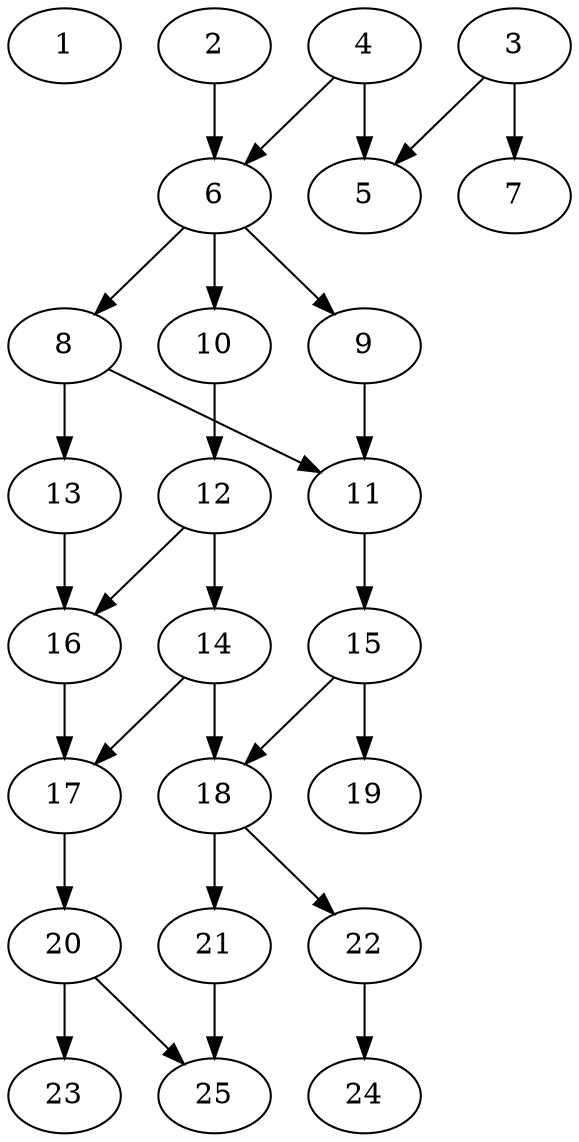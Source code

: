 // DAG automatically generated by daggen at Thu Oct  3 14:00:40 2019
// ./daggen --dot -n 25 --ccr 0.5 --fat 0.5 --regular 0.9 --density 0.5 --mindata 5242880 --maxdata 52428800 
digraph G {
  1 [size="23300096", alpha="0.10", expect_size="11650048"] 
  2 [size="50733056", alpha="0.16", expect_size="25366528"] 
  2 -> 6 [size ="25366528"]
  3 [size="99518464", alpha="0.09", expect_size="49759232"] 
  3 -> 5 [size ="49759232"]
  3 -> 7 [size ="49759232"]
  4 [size="44357632", alpha="0.13", expect_size="22178816"] 
  4 -> 5 [size ="22178816"]
  4 -> 6 [size ="22178816"]
  5 [size="13107200", alpha="0.10", expect_size="6553600"] 
  6 [size="100880384", alpha="0.02", expect_size="50440192"] 
  6 -> 8 [size ="50440192"]
  6 -> 9 [size ="50440192"]
  6 -> 10 [size ="50440192"]
  7 [size="46696448", alpha="0.13", expect_size="23348224"] 
  8 [size="65912832", alpha="0.07", expect_size="32956416"] 
  8 -> 11 [size ="32956416"]
  8 -> 13 [size ="32956416"]
  9 [size="93026304", alpha="0.08", expect_size="46513152"] 
  9 -> 11 [size ="46513152"]
  10 [size="18139136", alpha="0.11", expect_size="9069568"] 
  10 -> 12 [size ="9069568"]
  11 [size="65538048", alpha="0.04", expect_size="32769024"] 
  11 -> 15 [size ="32769024"]
  12 [size="18075648", alpha="0.07", expect_size="9037824"] 
  12 -> 14 [size ="9037824"]
  12 -> 16 [size ="9037824"]
  13 [size="91969536", alpha="0.11", expect_size="45984768"] 
  13 -> 16 [size ="45984768"]
  14 [size="42205184", alpha="0.18", expect_size="21102592"] 
  14 -> 17 [size ="21102592"]
  14 -> 18 [size ="21102592"]
  15 [size="104306688", alpha="0.13", expect_size="52153344"] 
  15 -> 18 [size ="52153344"]
  15 -> 19 [size ="52153344"]
  16 [size="56815616", alpha="0.07", expect_size="28407808"] 
  16 -> 17 [size ="28407808"]
  17 [size="67452928", alpha="0.12", expect_size="33726464"] 
  17 -> 20 [size ="33726464"]
  18 [size="34334720", alpha="0.12", expect_size="17167360"] 
  18 -> 21 [size ="17167360"]
  18 -> 22 [size ="17167360"]
  19 [size="69027840", alpha="0.13", expect_size="34513920"] 
  20 [size="14751744", alpha="0.03", expect_size="7375872"] 
  20 -> 23 [size ="7375872"]
  20 -> 25 [size ="7375872"]
  21 [size="65222656", alpha="0.16", expect_size="32611328"] 
  21 -> 25 [size ="32611328"]
  22 [size="84766720", alpha="0.18", expect_size="42383360"] 
  22 -> 24 [size ="42383360"]
  23 [size="22902784", alpha="0.19", expect_size="11451392"] 
  24 [size="74725376", alpha="0.06", expect_size="37362688"] 
  25 [size="65824768", alpha="0.15", expect_size="32912384"] 
}
